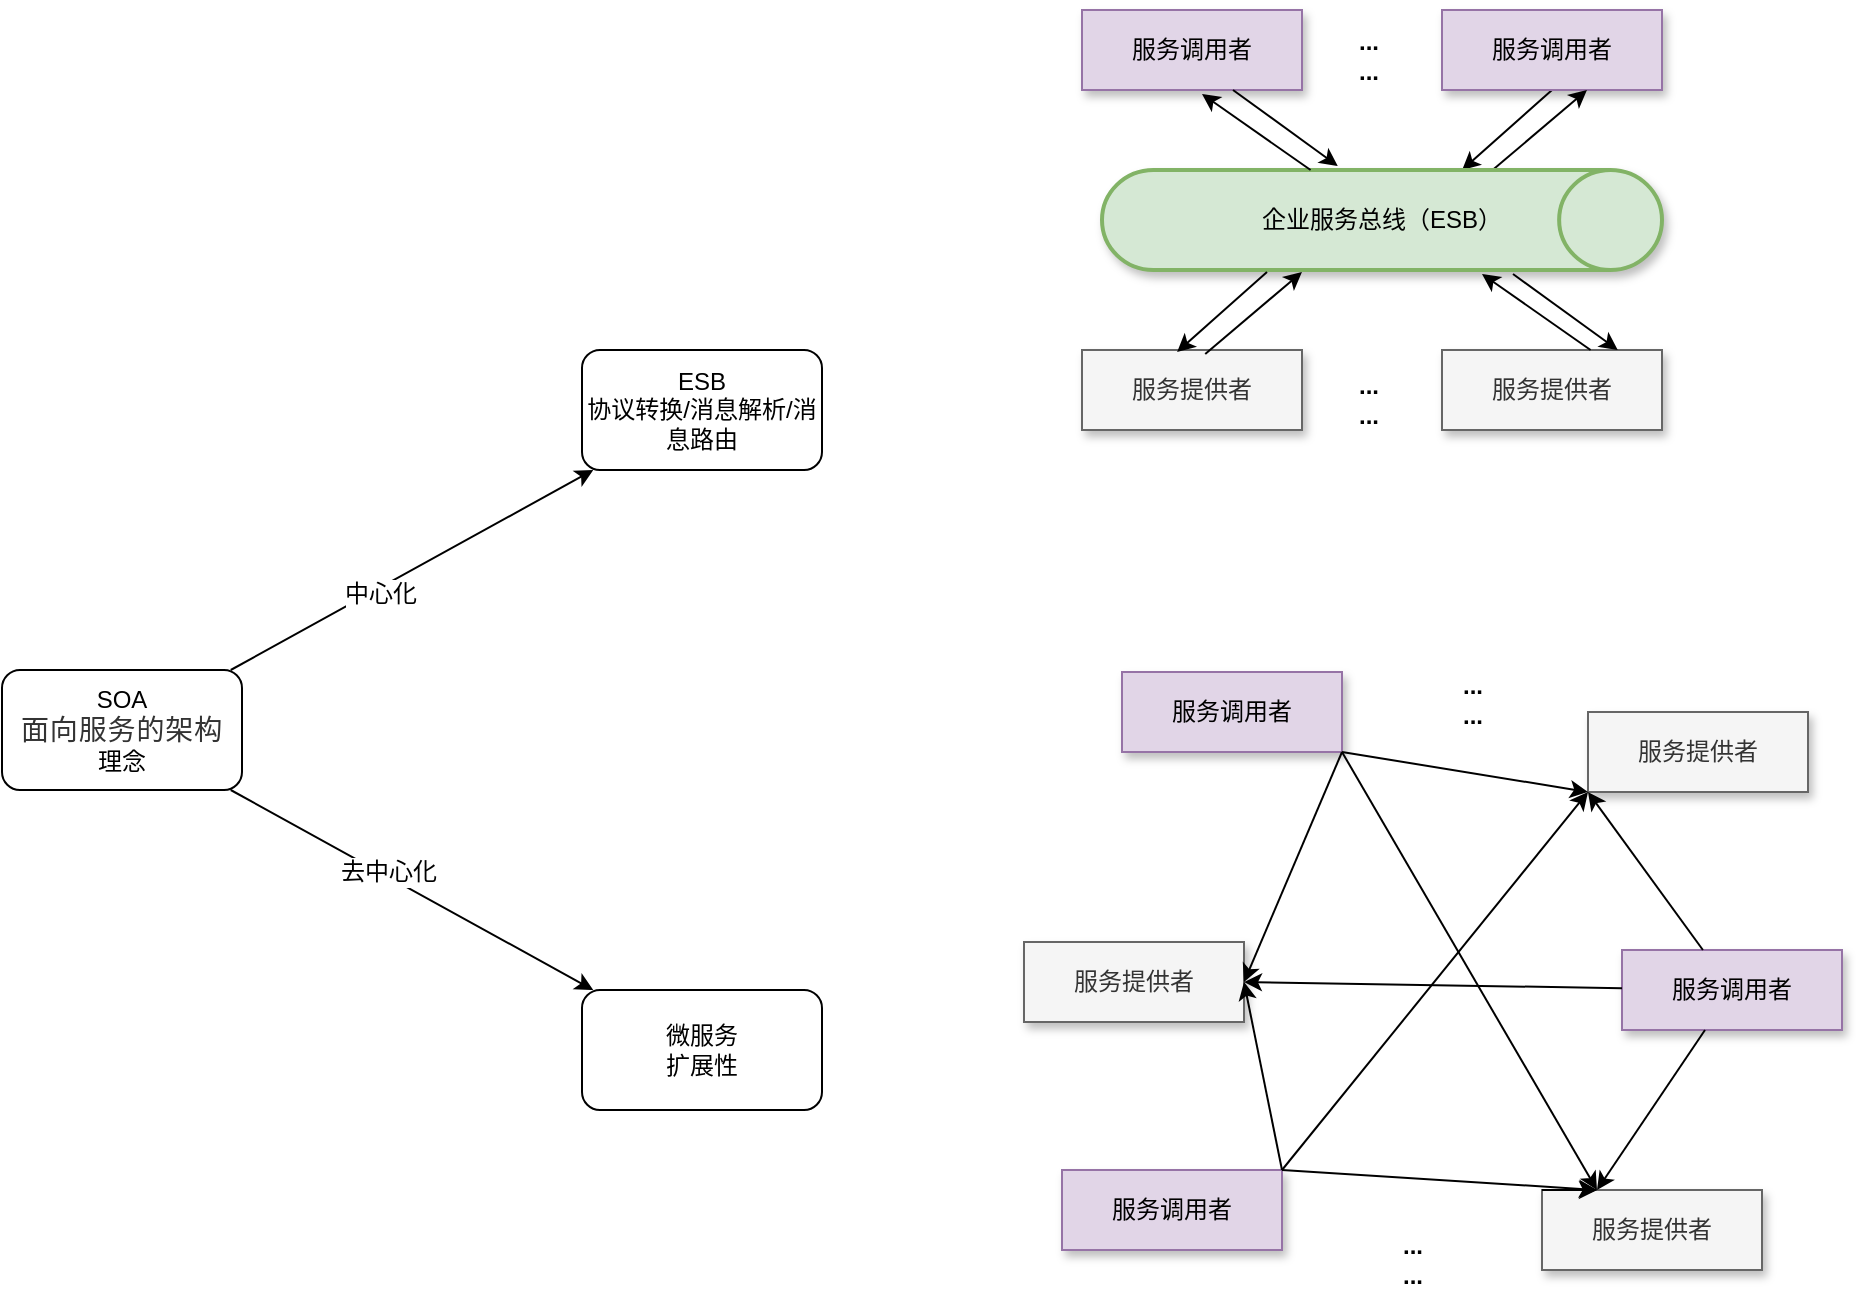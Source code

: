 <mxfile version="12.5.5" type="github">
  <diagram id="sOQOzgUeNPlBebRKLpKR" name="SOA">
    <mxGraphModel dx="1250" dy="811" grid="1" gridSize="10" guides="1" tooltips="1" connect="1" arrows="1" fold="1" page="1" pageScale="1" pageWidth="1600" pageHeight="900" math="0" shadow="0">
      <root>
        <mxCell id="0"/>
        <mxCell id="1" parent="0"/>
        <mxCell id="vzMH6SB4D6ivaBvu6EGH-45" value="服务调用者" style="rounded=0;whiteSpace=wrap;html=1;shadow=1;fillColor=#e1d5e7;strokeColor=#9673a6;" vertex="1" parent="1">
          <mxGeometry x="680" y="511" width="110" height="40" as="geometry"/>
        </mxCell>
        <mxCell id="vzMH6SB4D6ivaBvu6EGH-46" value="服务调用者" style="rounded=0;whiteSpace=wrap;html=1;shadow=1;fillColor=#e1d5e7;strokeColor=#9673a6;" vertex="1" parent="1">
          <mxGeometry x="650" y="760" width="110" height="40" as="geometry"/>
        </mxCell>
        <mxCell id="vzMH6SB4D6ivaBvu6EGH-47" value="服务调用者" style="rounded=0;whiteSpace=wrap;html=1;shadow=1;fillColor=#e1d5e7;strokeColor=#9673a6;" vertex="1" parent="1">
          <mxGeometry x="930" y="650" width="110" height="40" as="geometry"/>
        </mxCell>
        <mxCell id="vzMH6SB4D6ivaBvu6EGH-48" value="服务提供者" style="rounded=0;whiteSpace=wrap;html=1;shadow=1;fillColor=#f5f5f5;strokeColor=#666666;fontColor=#333333;" vertex="1" parent="1">
          <mxGeometry x="913" y="531" width="110" height="40" as="geometry"/>
        </mxCell>
        <mxCell id="vzMH6SB4D6ivaBvu6EGH-49" value="服务提供者" style="rounded=0;whiteSpace=wrap;html=1;shadow=1;fillColor=#f5f5f5;strokeColor=#666666;fontColor=#333333;" vertex="1" parent="1">
          <mxGeometry x="890" y="770" width="110" height="40" as="geometry"/>
        </mxCell>
        <mxCell id="vzMH6SB4D6ivaBvu6EGH-50" value="服务提供者" style="rounded=0;whiteSpace=wrap;html=1;shadow=1;fillColor=#f5f5f5;strokeColor=#666666;fontColor=#333333;" vertex="1" parent="1">
          <mxGeometry x="631" y="646" width="110" height="40" as="geometry"/>
        </mxCell>
        <mxCell id="vzMH6SB4D6ivaBvu6EGH-12" value="" style="rounded=0;orthogonalLoop=1;jettySize=auto;html=1;" edge="1" parent="1" source="vzMH6SB4D6ivaBvu6EGH-10" target="vzMH6SB4D6ivaBvu6EGH-11">
          <mxGeometry relative="1" as="geometry"/>
        </mxCell>
        <mxCell id="vzMH6SB4D6ivaBvu6EGH-15" value="中心化" style="text;html=1;align=center;verticalAlign=middle;resizable=0;points=[];labelBackgroundColor=#ffffff;" vertex="1" connectable="0" parent="vzMH6SB4D6ivaBvu6EGH-12">
          <mxGeometry x="-0.191" y="-2" relative="1" as="geometry">
            <mxPoint as="offset"/>
          </mxGeometry>
        </mxCell>
        <mxCell id="vzMH6SB4D6ivaBvu6EGH-14" value="" style="rounded=0;orthogonalLoop=1;jettySize=auto;html=1;" edge="1" parent="1" source="vzMH6SB4D6ivaBvu6EGH-10" target="vzMH6SB4D6ivaBvu6EGH-13">
          <mxGeometry relative="1" as="geometry"/>
        </mxCell>
        <mxCell id="vzMH6SB4D6ivaBvu6EGH-16" value="去中心化" style="text;html=1;align=center;verticalAlign=middle;resizable=0;points=[];labelBackgroundColor=#ffffff;" vertex="1" connectable="0" parent="vzMH6SB4D6ivaBvu6EGH-14">
          <mxGeometry x="-0.151" y="2" relative="1" as="geometry">
            <mxPoint as="offset"/>
          </mxGeometry>
        </mxCell>
        <mxCell id="vzMH6SB4D6ivaBvu6EGH-10" value="SOA&lt;br&gt;&lt;span style=&quot;color: rgb(51 , 51 , 51) ; font-family: , , &amp;#34;helvetica neue&amp;#34; , &amp;#34;pingfang sc&amp;#34; , &amp;#34;hiragino sans gb&amp;#34; , &amp;#34;microsoft yahei ui&amp;#34; , &amp;#34;microsoft yahei&amp;#34; , &amp;#34;arial&amp;#34; , sans-serif ; font-size: 14px ; letter-spacing: 0.435px ; background-color: rgb(255 , 255 , 255)&quot;&gt;面向服务的架构&lt;br&gt;&lt;/span&gt;理念" style="rounded=1;whiteSpace=wrap;html=1;" vertex="1" parent="1">
          <mxGeometry x="120" y="510" width="120" height="60" as="geometry"/>
        </mxCell>
        <mxCell id="vzMH6SB4D6ivaBvu6EGH-13" value="微服务&lt;br&gt;扩展性" style="rounded=1;whiteSpace=wrap;html=1;" vertex="1" parent="1">
          <mxGeometry x="410" y="670" width="120" height="60" as="geometry"/>
        </mxCell>
        <mxCell id="vzMH6SB4D6ivaBvu6EGH-11" value="ESB&lt;br&gt;协议转换/消息解析/消息路由" style="rounded=1;whiteSpace=wrap;html=1;" vertex="1" parent="1">
          <mxGeometry x="410" y="350" width="120" height="60" as="geometry"/>
        </mxCell>
        <mxCell id="vzMH6SB4D6ivaBvu6EGH-17" value="服务调用者" style="rounded=0;whiteSpace=wrap;html=1;shadow=1;fillColor=#e1d5e7;strokeColor=#9673a6;" vertex="1" parent="1">
          <mxGeometry x="660" y="180" width="110" height="40" as="geometry"/>
        </mxCell>
        <mxCell id="vzMH6SB4D6ivaBvu6EGH-28" style="edgeStyle=none;rounded=0;orthogonalLoop=1;jettySize=auto;html=1;exitX=0.5;exitY=1;exitDx=0;exitDy=0;entryX=0.643;entryY=0;entryDx=0;entryDy=0;entryPerimeter=0;" edge="1" parent="1" source="vzMH6SB4D6ivaBvu6EGH-18" target="vzMH6SB4D6ivaBvu6EGH-23">
          <mxGeometry relative="1" as="geometry"/>
        </mxCell>
        <mxCell id="vzMH6SB4D6ivaBvu6EGH-18" value="服务调用者" style="rounded=0;whiteSpace=wrap;html=1;shadow=1;fillColor=#e1d5e7;strokeColor=#9673a6;" vertex="1" parent="1">
          <mxGeometry x="840" y="180" width="110" height="40" as="geometry"/>
        </mxCell>
        <mxCell id="vzMH6SB4D6ivaBvu6EGH-19" value="服务提供者" style="rounded=0;whiteSpace=wrap;html=1;shadow=1;fillColor=#f5f5f5;strokeColor=#666666;fontColor=#333333;" vertex="1" parent="1">
          <mxGeometry x="660" y="350" width="110" height="40" as="geometry"/>
        </mxCell>
        <mxCell id="vzMH6SB4D6ivaBvu6EGH-20" value="服务提供者" style="rounded=0;whiteSpace=wrap;html=1;shadow=1;fillColor=#f5f5f5;strokeColor=#666666;fontColor=#333333;" vertex="1" parent="1">
          <mxGeometry x="840" y="350" width="110" height="40" as="geometry"/>
        </mxCell>
        <mxCell id="vzMH6SB4D6ivaBvu6EGH-29" style="edgeStyle=none;rounded=0;orthogonalLoop=1;jettySize=auto;html=1;entryX=0.75;entryY=1;entryDx=0;entryDy=0;exitX=0.729;exitY=0.02;exitDx=0;exitDy=0;exitPerimeter=0;" edge="1" parent="1">
          <mxGeometry relative="1" as="geometry">
            <mxPoint x="912.5" y="220" as="targetPoint"/>
            <mxPoint x="864.12" y="261" as="sourcePoint"/>
          </mxGeometry>
        </mxCell>
        <mxCell id="vzMH6SB4D6ivaBvu6EGH-23" value="企业服务总线（ESB）" style="strokeWidth=2;html=1;shape=mxgraph.flowchart.direct_data;whiteSpace=wrap;shadow=1;fillColor=#d5e8d4;strokeColor=#82b366;" vertex="1" parent="1">
          <mxGeometry x="670" y="260" width="280" height="50" as="geometry"/>
        </mxCell>
        <mxCell id="vzMH6SB4D6ivaBvu6EGH-30" value="" style="group" vertex="1" connectable="0" parent="1">
          <mxGeometry x="720" y="220" width="67.88" height="38" as="geometry"/>
        </mxCell>
        <mxCell id="vzMH6SB4D6ivaBvu6EGH-26" style="edgeStyle=none;rounded=0;orthogonalLoop=1;jettySize=auto;html=1;exitX=0.75;exitY=1;exitDx=0;exitDy=0;entryX=0.446;entryY=-0.04;entryDx=0;entryDy=0;entryPerimeter=0;" edge="1" parent="vzMH6SB4D6ivaBvu6EGH-30">
          <mxGeometry relative="1" as="geometry">
            <mxPoint x="15.5" as="sourcePoint"/>
            <mxPoint x="67.88" y="38" as="targetPoint"/>
          </mxGeometry>
        </mxCell>
        <mxCell id="vzMH6SB4D6ivaBvu6EGH-27" style="edgeStyle=none;rounded=0;orthogonalLoop=1;jettySize=auto;html=1;" edge="1" parent="vzMH6SB4D6ivaBvu6EGH-30" source="vzMH6SB4D6ivaBvu6EGH-23">
          <mxGeometry relative="1" as="geometry">
            <mxPoint y="2" as="targetPoint"/>
          </mxGeometry>
        </mxCell>
        <mxCell id="vzMH6SB4D6ivaBvu6EGH-31" value="" style="group" vertex="1" connectable="0" parent="1">
          <mxGeometry x="740" y="320" width="67.88" height="38" as="geometry"/>
        </mxCell>
        <mxCell id="vzMH6SB4D6ivaBvu6EGH-33" style="edgeStyle=none;rounded=0;orthogonalLoop=1;jettySize=auto;html=1;" edge="1" parent="vzMH6SB4D6ivaBvu6EGH-31">
          <mxGeometry relative="1" as="geometry">
            <mxPoint y="2" as="targetPoint"/>
          </mxGeometry>
        </mxCell>
        <mxCell id="vzMH6SB4D6ivaBvu6EGH-41" style="edgeStyle=none;rounded=0;orthogonalLoop=1;jettySize=auto;html=1;exitX=0.5;exitY=1;exitDx=0;exitDy=0;entryX=0.643;entryY=0;entryDx=0;entryDy=0;entryPerimeter=0;" edge="1" parent="vzMH6SB4D6ivaBvu6EGH-31">
          <mxGeometry relative="1" as="geometry">
            <mxPoint x="12.5" y="-9" as="sourcePoint"/>
            <mxPoint x="-32.46" y="31" as="targetPoint"/>
          </mxGeometry>
        </mxCell>
        <mxCell id="vzMH6SB4D6ivaBvu6EGH-42" style="edgeStyle=none;rounded=0;orthogonalLoop=1;jettySize=auto;html=1;entryX=0.75;entryY=1;entryDx=0;entryDy=0;exitX=0.729;exitY=0.02;exitDx=0;exitDy=0;exitPerimeter=0;" edge="1" parent="vzMH6SB4D6ivaBvu6EGH-31">
          <mxGeometry relative="1" as="geometry">
            <mxPoint x="30" y="-9" as="targetPoint"/>
            <mxPoint x="-18.38" y="32" as="sourcePoint"/>
          </mxGeometry>
        </mxCell>
        <mxCell id="vzMH6SB4D6ivaBvu6EGH-37" value="" style="group" vertex="1" connectable="0" parent="1">
          <mxGeometry x="860" y="312" width="67.88" height="38" as="geometry"/>
        </mxCell>
        <mxCell id="vzMH6SB4D6ivaBvu6EGH-38" style="edgeStyle=none;rounded=0;orthogonalLoop=1;jettySize=auto;html=1;exitX=0.75;exitY=1;exitDx=0;exitDy=0;entryX=0.446;entryY=-0.04;entryDx=0;entryDy=0;entryPerimeter=0;" edge="1" parent="vzMH6SB4D6ivaBvu6EGH-37">
          <mxGeometry relative="1" as="geometry">
            <mxPoint x="15.5" as="sourcePoint"/>
            <mxPoint x="67.88" y="38" as="targetPoint"/>
          </mxGeometry>
        </mxCell>
        <mxCell id="vzMH6SB4D6ivaBvu6EGH-39" style="edgeStyle=none;rounded=0;orthogonalLoop=1;jettySize=auto;html=1;" edge="1" parent="vzMH6SB4D6ivaBvu6EGH-37">
          <mxGeometry relative="1" as="geometry">
            <mxPoint y="2" as="targetPoint"/>
          </mxGeometry>
        </mxCell>
        <mxCell id="vzMH6SB4D6ivaBvu6EGH-40" style="edgeStyle=none;rounded=0;orthogonalLoop=1;jettySize=auto;html=1;" edge="1" parent="vzMH6SB4D6ivaBvu6EGH-37">
          <mxGeometry relative="1" as="geometry">
            <mxPoint x="54.286" y="38" as="sourcePoint"/>
            <mxPoint as="targetPoint"/>
          </mxGeometry>
        </mxCell>
        <mxCell id="vzMH6SB4D6ivaBvu6EGH-43" value="...&lt;br&gt;..." style="text;html=1;align=center;verticalAlign=middle;resizable=0;points=[];autosize=1;fontStyle=1" vertex="1" parent="1">
          <mxGeometry x="787.88" y="188" width="30" height="30" as="geometry"/>
        </mxCell>
        <mxCell id="vzMH6SB4D6ivaBvu6EGH-44" value="...&lt;br&gt;..." style="text;html=1;align=center;verticalAlign=middle;resizable=0;points=[];autosize=1;fontStyle=1" vertex="1" parent="1">
          <mxGeometry x="787.88" y="360" width="30" height="30" as="geometry"/>
        </mxCell>
        <mxCell id="vzMH6SB4D6ivaBvu6EGH-51" style="edgeStyle=none;rounded=0;orthogonalLoop=1;jettySize=auto;html=1;entryX=1;entryY=0.5;entryDx=0;entryDy=0;exitX=1;exitY=1;exitDx=0;exitDy=0;" edge="1" parent="1" source="vzMH6SB4D6ivaBvu6EGH-45" target="vzMH6SB4D6ivaBvu6EGH-50">
          <mxGeometry relative="1" as="geometry">
            <mxPoint x="790" y="571" as="sourcePoint"/>
          </mxGeometry>
        </mxCell>
        <mxCell id="vzMH6SB4D6ivaBvu6EGH-52" style="edgeStyle=none;rounded=0;orthogonalLoop=1;jettySize=auto;html=1;entryX=0;entryY=1;entryDx=0;entryDy=0;exitX=1;exitY=1;exitDx=0;exitDy=0;" edge="1" parent="1" source="vzMH6SB4D6ivaBvu6EGH-45" target="vzMH6SB4D6ivaBvu6EGH-48">
          <mxGeometry relative="1" as="geometry">
            <mxPoint x="790" y="570" as="sourcePoint"/>
          </mxGeometry>
        </mxCell>
        <mxCell id="vzMH6SB4D6ivaBvu6EGH-53" style="edgeStyle=none;rounded=0;orthogonalLoop=1;jettySize=auto;html=1;entryX=0.25;entryY=0;entryDx=0;entryDy=0;exitX=1;exitY=1;exitDx=0;exitDy=0;" edge="1" parent="1" source="vzMH6SB4D6ivaBvu6EGH-45" target="vzMH6SB4D6ivaBvu6EGH-49">
          <mxGeometry relative="1" as="geometry"/>
        </mxCell>
        <mxCell id="vzMH6SB4D6ivaBvu6EGH-57" style="edgeStyle=none;rounded=0;orthogonalLoop=1;jettySize=auto;html=1;entryX=0;entryY=1;entryDx=0;entryDy=0;" edge="1" parent="1" target="vzMH6SB4D6ivaBvu6EGH-48">
          <mxGeometry relative="1" as="geometry">
            <mxPoint x="760" y="760" as="sourcePoint"/>
          </mxGeometry>
        </mxCell>
        <mxCell id="vzMH6SB4D6ivaBvu6EGH-58" style="edgeStyle=none;rounded=0;orthogonalLoop=1;jettySize=auto;html=1;exitX=1;exitY=0;exitDx=0;exitDy=0;entryX=1;entryY=0.5;entryDx=0;entryDy=0;" edge="1" parent="1" source="vzMH6SB4D6ivaBvu6EGH-46" target="vzMH6SB4D6ivaBvu6EGH-50">
          <mxGeometry relative="1" as="geometry">
            <mxPoint x="750" y="670" as="targetPoint"/>
          </mxGeometry>
        </mxCell>
        <mxCell id="vzMH6SB4D6ivaBvu6EGH-59" style="edgeStyle=none;rounded=0;orthogonalLoop=1;jettySize=auto;html=1;exitX=1;exitY=0;exitDx=0;exitDy=0;entryX=0.25;entryY=0;entryDx=0;entryDy=0;" edge="1" parent="1" source="vzMH6SB4D6ivaBvu6EGH-46" target="vzMH6SB4D6ivaBvu6EGH-49">
          <mxGeometry relative="1" as="geometry"/>
        </mxCell>
        <mxCell id="vzMH6SB4D6ivaBvu6EGH-54" style="edgeStyle=none;rounded=0;orthogonalLoop=1;jettySize=auto;html=1;entryX=0;entryY=1;entryDx=0;entryDy=0;" edge="1" parent="1" source="vzMH6SB4D6ivaBvu6EGH-47" target="vzMH6SB4D6ivaBvu6EGH-48">
          <mxGeometry relative="1" as="geometry"/>
        </mxCell>
        <mxCell id="vzMH6SB4D6ivaBvu6EGH-55" style="edgeStyle=none;rounded=0;orthogonalLoop=1;jettySize=auto;html=1;entryX=1;entryY=0.5;entryDx=0;entryDy=0;" edge="1" parent="1" source="vzMH6SB4D6ivaBvu6EGH-47" target="vzMH6SB4D6ivaBvu6EGH-50">
          <mxGeometry relative="1" as="geometry"/>
        </mxCell>
        <mxCell id="vzMH6SB4D6ivaBvu6EGH-56" style="edgeStyle=none;rounded=0;orthogonalLoop=1;jettySize=auto;html=1;entryX=0.25;entryY=0;entryDx=0;entryDy=0;" edge="1" parent="1" source="vzMH6SB4D6ivaBvu6EGH-47" target="vzMH6SB4D6ivaBvu6EGH-49">
          <mxGeometry relative="1" as="geometry"/>
        </mxCell>
        <mxCell id="vzMH6SB4D6ivaBvu6EGH-60" style="edgeStyle=none;rounded=0;orthogonalLoop=1;jettySize=auto;html=1;exitX=0;exitY=0;exitDx=0;exitDy=0;entryX=0.25;entryY=0;entryDx=0;entryDy=0;" edge="1" parent="1" source="vzMH6SB4D6ivaBvu6EGH-49" target="vzMH6SB4D6ivaBvu6EGH-49">
          <mxGeometry relative="1" as="geometry"/>
        </mxCell>
        <mxCell id="vzMH6SB4D6ivaBvu6EGH-61" value="...&lt;br&gt;..." style="text;html=1;align=center;verticalAlign=middle;resizable=0;points=[];autosize=1;fontStyle=1" vertex="1" parent="1">
          <mxGeometry x="840" y="510" width="30" height="30" as="geometry"/>
        </mxCell>
        <mxCell id="vzMH6SB4D6ivaBvu6EGH-62" value="...&lt;br&gt;..." style="text;html=1;align=center;verticalAlign=middle;resizable=0;points=[];autosize=1;fontStyle=1" vertex="1" parent="1">
          <mxGeometry x="810" y="790" width="30" height="30" as="geometry"/>
        </mxCell>
      </root>
    </mxGraphModel>
  </diagram>
</mxfile>
